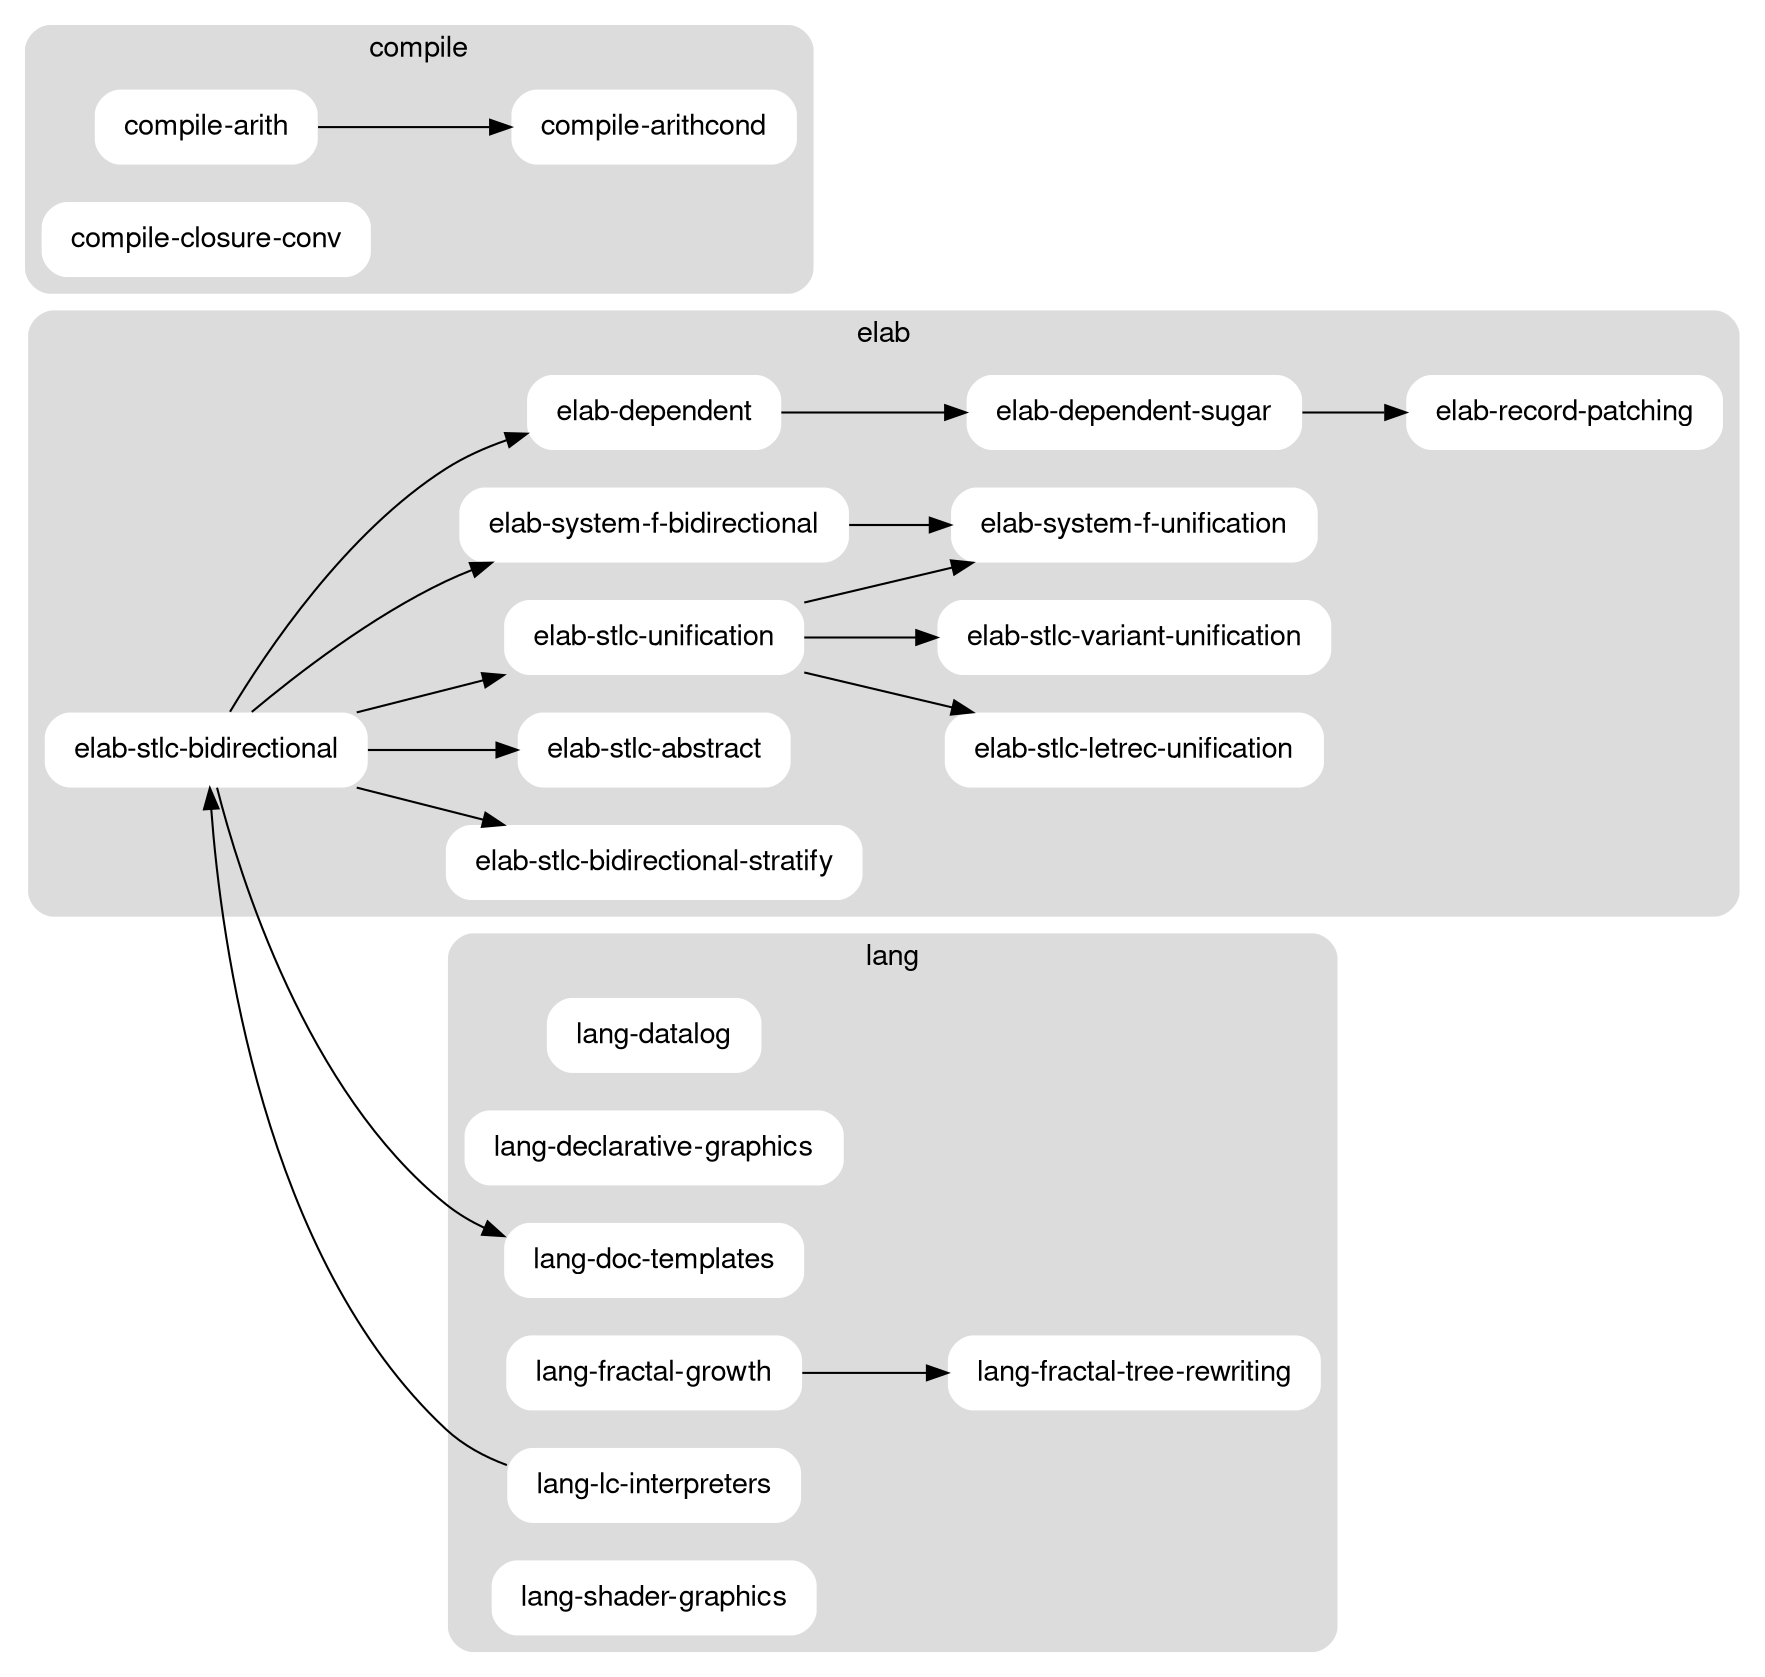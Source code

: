 // dot -Tsvg garden.dot > garden.svg
// dot -Tpng garden.dot | imgcat

digraph garden {

  graph [
    color = "none",
    fillcolor = "gainsboro",
    fontname = "Helvetica,Arial,sans-serif",
    rankdir = LR,
    style = "filled, rounded",
  ];

  node [
    color = "none",
    fillcolor = "white",
    fontname = "Helvetica,Arial,sans-serif",
    margin = "0.2, 0.0",
    shape = "box",
    style = "filled, rounded",
  ];

  subgraph elab {
    label = "elab";
    cluster = true;

    "elab-stlc-bidirectional" [URL = "./elab-stlc-bidirectional"];
    "elab-stlc-bidirectional-stratify" [URL = "./elab-stlc-bidirectional"];
    "elab-stlc-abstract" [URL = "./elab-stlc-abstract"];
    "elab-stlc-unification" [URL = "./elab-stlc-unification"];
    "elab-stlc-letrec-unification" [URL = "./elab-stlc-letrec-unification"];
    "elab-stlc-variant-unification" [URL = "./elab-stlc-variant-unification"];
    "elab-system-f-bidirectional" [URL = "./elab-system-f-bidirectional"];
    "elab-system-f-unification" [URL = "./elab-system-f-unification"];
    "elab-dependent" [URL = "./elab-dependent/"];
    "elab-dependent-sugar" [URL = "./elab-dependent-sugar/"];
    "elab-record-patching" [URL = "./elab-record-patching/"];
  }

  subgraph compile {
    label = "compile";
    cluster = true;

    "compile-arith" [URL = "./compile-arith/"];
    "compile-arithcond" [URL = "./compile-arithcond/"];
    "compile-closure-conv" [URL = "./compile-closure-conv"];
  }

  subgraph lang {
    label = "lang";
    cluster = true;

    "lang-datalog" [URL = "./lang-datalog/"];
    "lang-declarative-graphics" [URL = "./lang-declarative-graphics/"];
    "lang-doc-templates" [URL = "./lang-doc-templates/"];
    "lang-fractal-growth" [URL = "./lang-fractal-growth/"];
    "lang-fractal-tree-rewriting" [URL = "./lang-fractal-tree-rewriting/"];
    "lang-lc-interpreters" [URL = "./lang-lc-interpreters/"];
    "lang-shader-graphics" [URL = "./lang-shader-graphics/"];
  }

  "elab-stlc-bidirectional" -> "elab-stlc-bidirectional-stratify";
  "elab-stlc-bidirectional" -> "elab-stlc-unification";
  "elab-stlc-bidirectional" -> "elab-stlc-abstract";
  "elab-stlc-bidirectional" -> "elab-system-f-bidirectional";
  "elab-stlc-bidirectional" -> "elab-dependent";
  "elab-stlc-bidirectional" -> "lang-doc-templates";
  "elab-stlc-unification" -> "elab-stlc-letrec-unification";
  "elab-stlc-unification" -> "elab-stlc-variant-unification";
  "elab-stlc-unification" -> "elab-system-f-unification";
  "elab-system-f-bidirectional" -> "elab-system-f-unification";
  "elab-dependent" -> "elab-dependent-sugar";
  "elab-dependent-sugar" -> "elab-record-patching";
  "compile-arith" -> "compile-arithcond";
  "lang-lc-interpreters" -> "elab-stlc-bidirectional";
  "lang-fractal-growth" -> "lang-fractal-tree-rewriting";

}
